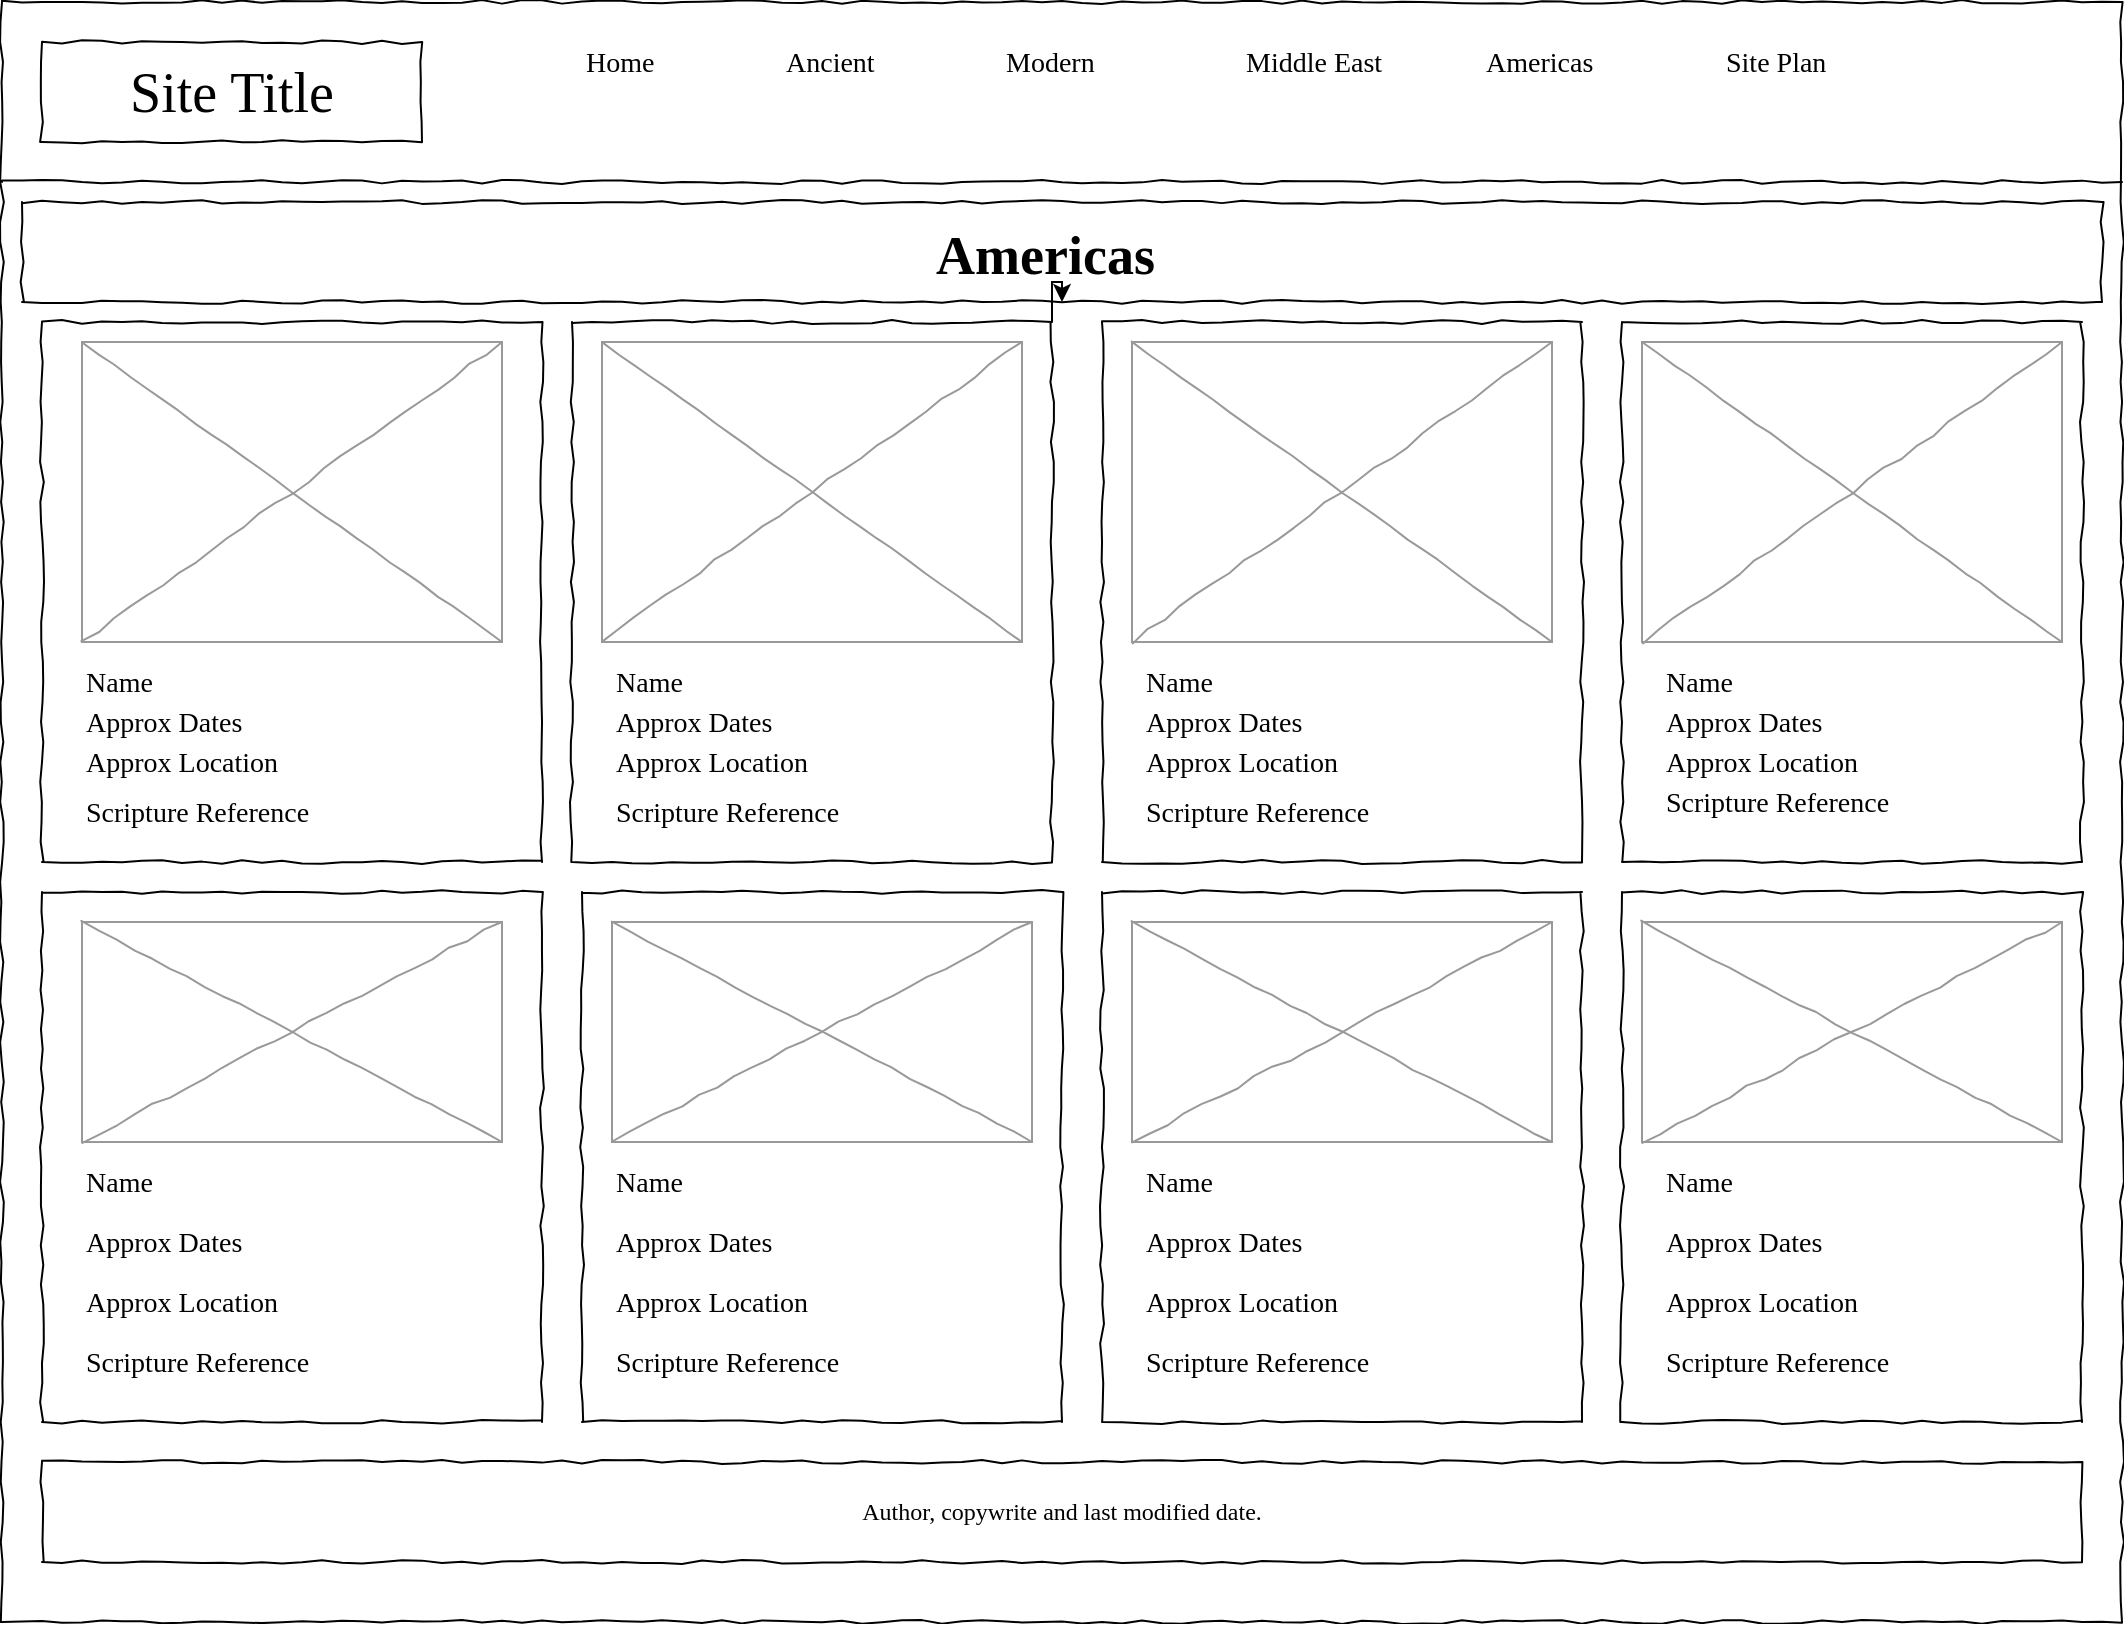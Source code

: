 <mxfile version="28.2.5">
  <diagram name="Page-1" id="03018318-947c-dd8e-b7a3-06fadd420f32">
    <mxGraphModel dx="1524" dy="1447" grid="1" gridSize="10" guides="1" tooltips="1" connect="1" arrows="1" fold="1" page="1" pageScale="1" pageWidth="1100" pageHeight="850" background="none" math="0" shadow="0">
      <root>
        <mxCell id="0" />
        <mxCell id="1" parent="0" />
        <mxCell id="677b7b8949515195-1" value="" style="whiteSpace=wrap;html=1;rounded=0;shadow=0;labelBackgroundColor=none;strokeColor=#000000;strokeWidth=1;fillColor=none;fontFamily=Verdana;fontSize=12;fontColor=#000000;align=center;comic=1;" parent="1" vertex="1">
          <mxGeometry x="20" y="20" width="1060" height="810" as="geometry" />
        </mxCell>
        <mxCell id="c-4HWmeBEpHvSTG7TaHF-5" value="" style="whiteSpace=wrap;html=1;rounded=0;shadow=0;labelBackgroundColor=none;strokeWidth=1;fillColor=none;fontFamily=Verdana;fontSize=12;align=center;comic=1;" parent="1" vertex="1">
          <mxGeometry x="40" y="180" width="250" height="270" as="geometry" />
        </mxCell>
        <mxCell id="677b7b8949515195-2" value="Site Title" style="whiteSpace=wrap;html=1;rounded=0;shadow=0;labelBackgroundColor=none;strokeWidth=1;fontFamily=Verdana;fontSize=28;align=center;comic=1;" parent="1" vertex="1">
          <mxGeometry x="40" y="40" width="190" height="50" as="geometry" />
        </mxCell>
        <mxCell id="677b7b8949515195-4" value="Home" style="text;html=1;points=[];align=left;verticalAlign=top;spacingTop=-4;fontSize=14;fontFamily=Verdana" parent="1" vertex="1">
          <mxGeometry x="310" y="40" width="60" height="20" as="geometry" />
        </mxCell>
        <mxCell id="677b7b8949515195-5" value="Ancient" style="text;html=1;points=[];align=left;verticalAlign=top;spacingTop=-4;fontSize=14;fontFamily=Verdana" parent="1" vertex="1">
          <mxGeometry x="410" y="40" width="60" height="20" as="geometry" />
        </mxCell>
        <mxCell id="677b7b8949515195-6" value="Modern" style="text;html=1;points=[];align=left;verticalAlign=top;spacingTop=-4;fontSize=14;fontFamily=Verdana" parent="1" vertex="1">
          <mxGeometry x="520" y="40" width="60" height="20" as="geometry" />
        </mxCell>
        <mxCell id="677b7b8949515195-7" value="Middle East" style="text;html=1;points=[];align=left;verticalAlign=top;spacingTop=-4;fontSize=14;fontFamily=Verdana" parent="1" vertex="1">
          <mxGeometry x="640" y="40" width="60" height="20" as="geometry" />
        </mxCell>
        <mxCell id="677b7b8949515195-9" value="" style="line;strokeWidth=1;html=1;rounded=0;shadow=0;labelBackgroundColor=none;fillColor=none;fontFamily=Verdana;fontSize=14;fontColor=#000000;align=center;comic=1;" parent="1" vertex="1">
          <mxGeometry x="20" y="70" width="1060" height="80" as="geometry" />
        </mxCell>
        <mxCell id="677b7b8949515195-10" value="" style="whiteSpace=wrap;html=1;rounded=0;shadow=0;labelBackgroundColor=none;strokeWidth=1;fillColor=none;fontFamily=Verdana;fontSize=12;align=center;comic=1;" parent="1" vertex="1">
          <mxGeometry x="30" y="120" width="1040" height="50" as="geometry" />
        </mxCell>
        <mxCell id="677b7b8949515195-11" value="Americas" style="text;html=1;points=[];align=left;verticalAlign=top;spacingTop=-4;fontSize=27;fontFamily=Verdana;fontStyle=1" parent="1" vertex="1">
          <mxGeometry x="485" y="127.5" width="100" height="35" as="geometry" />
        </mxCell>
        <mxCell id="677b7b8949515195-16" value="" style="verticalLabelPosition=bottom;shadow=0;dashed=0;align=center;html=1;verticalAlign=top;strokeWidth=1;shape=mxgraph.mockup.graphics.simpleIcon;strokeColor=#999999;rounded=0;labelBackgroundColor=none;fontFamily=Verdana;fontSize=14;fontColor=#000000;comic=1;" parent="1" vertex="1">
          <mxGeometry x="60" y="190" width="210" height="150" as="geometry" />
        </mxCell>
        <mxCell id="CO7JuL2mdZ24rX1aL2eG-1" style="edgeStyle=orthogonalEdgeStyle;rounded=0;orthogonalLoop=1;jettySize=auto;html=1;exitX=1;exitY=0;exitDx=0;exitDy=0;" edge="1" parent="1" source="677b7b8949515195-25" target="677b7b8949515195-10">
          <mxGeometry relative="1" as="geometry" />
        </mxCell>
        <mxCell id="677b7b8949515195-25" value="" style="whiteSpace=wrap;html=1;rounded=0;shadow=0;labelBackgroundColor=none;strokeWidth=1;fillColor=none;fontFamily=Verdana;fontSize=12;align=center;comic=1;" parent="1" vertex="1">
          <mxGeometry x="305" y="180" width="240" height="270" as="geometry" />
        </mxCell>
        <mxCell id="677b7b8949515195-44" value="Name" style="text;html=1;points=[];align=left;verticalAlign=top;spacingTop=-4;fontSize=14;fontFamily=Verdana" parent="1" vertex="1">
          <mxGeometry x="60" y="350" width="170" height="20" as="geometry" />
        </mxCell>
        <mxCell id="677b7b8949515195-45" value="Approx Dates" style="text;html=1;points=[];align=left;verticalAlign=top;spacingTop=-4;fontSize=14;fontFamily=Verdana" parent="1" vertex="1">
          <mxGeometry x="60" y="370" width="170" height="20" as="geometry" />
        </mxCell>
        <mxCell id="677b7b8949515195-48" value="Approx Location" style="text;html=1;points=[];align=left;verticalAlign=top;spacingTop=-4;fontSize=14;fontFamily=Verdana" parent="1" vertex="1">
          <mxGeometry x="60" y="390" width="170" height="20" as="geometry" />
        </mxCell>
        <mxCell id="677b7b8949515195-49" value="Scripture Reference" style="text;html=1;points=[];align=left;verticalAlign=top;spacingTop=-4;fontSize=14;fontFamily=Verdana" parent="1" vertex="1">
          <mxGeometry x="60" y="415" width="170" height="20" as="geometry" />
        </mxCell>
        <mxCell id="c-4HWmeBEpHvSTG7TaHF-1" value="Americas" style="text;html=1;points=[];align=left;verticalAlign=top;spacingTop=-4;fontSize=14;fontFamily=Verdana" parent="1" vertex="1">
          <mxGeometry x="760" y="40" width="60" height="20" as="geometry" />
        </mxCell>
        <mxCell id="c-4HWmeBEpHvSTG7TaHF-2" value="Site Plan" style="text;html=1;points=[];align=left;verticalAlign=top;spacingTop=-4;fontSize=14;fontFamily=Verdana" parent="1" vertex="1">
          <mxGeometry x="880" y="40" width="60" height="20" as="geometry" />
        </mxCell>
        <mxCell id="c-4HWmeBEpHvSTG7TaHF-9" value="" style="whiteSpace=wrap;html=1;rounded=0;shadow=0;labelBackgroundColor=none;strokeWidth=1;fillColor=none;fontFamily=Verdana;fontSize=12;align=center;comic=1;" parent="1" vertex="1">
          <mxGeometry x="570" y="180" width="240" height="270" as="geometry" />
        </mxCell>
        <mxCell id="c-4HWmeBEpHvSTG7TaHF-10" value="" style="whiteSpace=wrap;html=1;rounded=0;shadow=0;labelBackgroundColor=none;strokeWidth=1;fillColor=none;fontFamily=Verdana;fontSize=12;align=center;comic=1;" parent="1" vertex="1">
          <mxGeometry x="830" y="180" width="230" height="270" as="geometry" />
        </mxCell>
        <mxCell id="c-4HWmeBEpHvSTG7TaHF-11" value="" style="verticalLabelPosition=bottom;shadow=0;dashed=0;align=center;html=1;verticalAlign=top;strokeWidth=1;shape=mxgraph.mockup.graphics.simpleIcon;strokeColor=#999999;rounded=0;labelBackgroundColor=none;fontFamily=Verdana;fontSize=14;fontColor=#000000;comic=1;" parent="1" vertex="1">
          <mxGeometry x="320" y="190" width="210" height="150" as="geometry" />
        </mxCell>
        <mxCell id="c-4HWmeBEpHvSTG7TaHF-12" value="" style="verticalLabelPosition=bottom;shadow=0;dashed=0;align=center;html=1;verticalAlign=top;strokeWidth=1;shape=mxgraph.mockup.graphics.simpleIcon;strokeColor=#999999;rounded=0;labelBackgroundColor=none;fontFamily=Verdana;fontSize=14;fontColor=#000000;comic=1;" parent="1" vertex="1">
          <mxGeometry x="585" y="190" width="210" height="150" as="geometry" />
        </mxCell>
        <mxCell id="c-4HWmeBEpHvSTG7TaHF-13" value="" style="verticalLabelPosition=bottom;shadow=0;dashed=0;align=center;html=1;verticalAlign=top;strokeWidth=1;shape=mxgraph.mockup.graphics.simpleIcon;strokeColor=#999999;rounded=0;labelBackgroundColor=none;fontFamily=Verdana;fontSize=14;fontColor=#000000;comic=1;" parent="1" vertex="1">
          <mxGeometry x="840" y="190" width="210" height="150" as="geometry" />
        </mxCell>
        <mxCell id="c-4HWmeBEpHvSTG7TaHF-14" value="Name" style="text;html=1;points=[];align=left;verticalAlign=top;spacingTop=-4;fontSize=14;fontFamily=Verdana" parent="1" vertex="1">
          <mxGeometry x="325" y="350" width="170" height="20" as="geometry" />
        </mxCell>
        <mxCell id="c-4HWmeBEpHvSTG7TaHF-15" value="Name" style="text;html=1;points=[];align=left;verticalAlign=top;spacingTop=-4;fontSize=14;fontFamily=Verdana" parent="1" vertex="1">
          <mxGeometry x="590" y="350" width="170" height="20" as="geometry" />
        </mxCell>
        <mxCell id="c-4HWmeBEpHvSTG7TaHF-16" value="Name" style="text;html=1;points=[];align=left;verticalAlign=top;spacingTop=-4;fontSize=14;fontFamily=Verdana" parent="1" vertex="1">
          <mxGeometry x="850" y="350" width="170" height="20" as="geometry" />
        </mxCell>
        <mxCell id="c-4HWmeBEpHvSTG7TaHF-17" value="Approx Dates" style="text;html=1;points=[];align=left;verticalAlign=top;spacingTop=-4;fontSize=14;fontFamily=Verdana" parent="1" vertex="1">
          <mxGeometry x="325" y="370" width="170" height="20" as="geometry" />
        </mxCell>
        <mxCell id="c-4HWmeBEpHvSTG7TaHF-18" value="Approx Dates" style="text;html=1;points=[];align=left;verticalAlign=top;spacingTop=-4;fontSize=14;fontFamily=Verdana" parent="1" vertex="1">
          <mxGeometry x="590" y="370" width="170" height="20" as="geometry" />
        </mxCell>
        <mxCell id="c-4HWmeBEpHvSTG7TaHF-19" value="Approx Dates" style="text;html=1;points=[];align=left;verticalAlign=top;spacingTop=-4;fontSize=14;fontFamily=Verdana" parent="1" vertex="1">
          <mxGeometry x="850" y="370" width="170" height="20" as="geometry" />
        </mxCell>
        <mxCell id="c-4HWmeBEpHvSTG7TaHF-21" value="Approx Location" style="text;html=1;points=[];align=left;verticalAlign=top;spacingTop=-4;fontSize=14;fontFamily=Verdana" parent="1" vertex="1">
          <mxGeometry x="325" y="390" width="170" height="20" as="geometry" />
        </mxCell>
        <mxCell id="c-4HWmeBEpHvSTG7TaHF-22" value="Approx Location" style="text;html=1;points=[];align=left;verticalAlign=top;spacingTop=-4;fontSize=14;fontFamily=Verdana" parent="1" vertex="1">
          <mxGeometry x="590" y="390" width="170" height="20" as="geometry" />
        </mxCell>
        <mxCell id="c-4HWmeBEpHvSTG7TaHF-23" value="Approx Location" style="text;html=1;points=[];align=left;verticalAlign=top;spacingTop=-4;fontSize=14;fontFamily=Verdana" parent="1" vertex="1">
          <mxGeometry x="850" y="390" width="170" height="20" as="geometry" />
        </mxCell>
        <mxCell id="c-4HWmeBEpHvSTG7TaHF-24" value="Scripture Reference" style="text;html=1;points=[];align=left;verticalAlign=top;spacingTop=-4;fontSize=14;fontFamily=Verdana" parent="1" vertex="1">
          <mxGeometry x="325" y="415" width="170" height="30" as="geometry" />
        </mxCell>
        <mxCell id="c-4HWmeBEpHvSTG7TaHF-25" value="Scripture Reference" style="text;html=1;points=[];align=left;verticalAlign=top;spacingTop=-4;fontSize=14;fontFamily=Verdana" parent="1" vertex="1">
          <mxGeometry x="590" y="415" width="170" height="20" as="geometry" />
        </mxCell>
        <mxCell id="c-4HWmeBEpHvSTG7TaHF-26" value="Scripture Reference" style="text;html=1;points=[];align=left;verticalAlign=top;spacingTop=-4;fontSize=14;fontFamily=Verdana" parent="1" vertex="1">
          <mxGeometry x="850" y="410" width="170" height="20" as="geometry" />
        </mxCell>
        <mxCell id="c-4HWmeBEpHvSTG7TaHF-27" value="" style="whiteSpace=wrap;html=1;rounded=0;shadow=0;labelBackgroundColor=none;strokeWidth=1;fillColor=none;fontFamily=Verdana;fontSize=12;align=center;comic=1;" parent="1" vertex="1">
          <mxGeometry x="40" y="465" width="250" height="265" as="geometry" />
        </mxCell>
        <mxCell id="c-4HWmeBEpHvSTG7TaHF-28" value="" style="whiteSpace=wrap;html=1;rounded=0;shadow=0;labelBackgroundColor=none;strokeWidth=1;fillColor=none;fontFamily=Verdana;fontSize=12;align=center;comic=1;" parent="1" vertex="1">
          <mxGeometry x="310" y="465" width="240" height="265" as="geometry" />
        </mxCell>
        <mxCell id="c-4HWmeBEpHvSTG7TaHF-29" value="" style="whiteSpace=wrap;html=1;rounded=0;shadow=0;labelBackgroundColor=none;strokeWidth=1;fillColor=none;fontFamily=Verdana;fontSize=12;align=center;comic=1;" parent="1" vertex="1">
          <mxGeometry x="570" y="465" width="240" height="265" as="geometry" />
        </mxCell>
        <mxCell id="c-4HWmeBEpHvSTG7TaHF-30" value="" style="whiteSpace=wrap;html=1;rounded=0;shadow=0;labelBackgroundColor=none;strokeWidth=1;fillColor=none;fontFamily=Verdana;fontSize=12;align=center;comic=1;" parent="1" vertex="1">
          <mxGeometry x="830" y="465" width="230" height="265" as="geometry" />
        </mxCell>
        <mxCell id="c-4HWmeBEpHvSTG7TaHF-31" value="" style="verticalLabelPosition=bottom;shadow=0;dashed=0;align=center;html=1;verticalAlign=top;strokeWidth=1;shape=mxgraph.mockup.graphics.simpleIcon;strokeColor=#999999;rounded=0;labelBackgroundColor=none;fontFamily=Verdana;fontSize=14;fontColor=#000000;comic=1;" parent="1" vertex="1">
          <mxGeometry x="60" y="480" width="210" height="110" as="geometry" />
        </mxCell>
        <mxCell id="c-4HWmeBEpHvSTG7TaHF-32" value="" style="verticalLabelPosition=bottom;shadow=0;dashed=0;align=center;html=1;verticalAlign=top;strokeWidth=1;shape=mxgraph.mockup.graphics.simpleIcon;strokeColor=#999999;rounded=0;labelBackgroundColor=none;fontFamily=Verdana;fontSize=14;fontColor=#000000;comic=1;" parent="1" vertex="1">
          <mxGeometry x="325" y="480" width="210" height="110" as="geometry" />
        </mxCell>
        <mxCell id="c-4HWmeBEpHvSTG7TaHF-33" value="" style="verticalLabelPosition=bottom;shadow=0;dashed=0;align=center;html=1;verticalAlign=top;strokeWidth=1;shape=mxgraph.mockup.graphics.simpleIcon;strokeColor=#999999;rounded=0;labelBackgroundColor=none;fontFamily=Verdana;fontSize=14;fontColor=#000000;comic=1;" parent="1" vertex="1">
          <mxGeometry x="585" y="480" width="210" height="110" as="geometry" />
        </mxCell>
        <mxCell id="c-4HWmeBEpHvSTG7TaHF-34" value="" style="verticalLabelPosition=bottom;shadow=0;dashed=0;align=center;html=1;verticalAlign=top;strokeWidth=1;shape=mxgraph.mockup.graphics.simpleIcon;strokeColor=#999999;rounded=0;labelBackgroundColor=none;fontFamily=Verdana;fontSize=14;fontColor=#000000;comic=1;" parent="1" vertex="1">
          <mxGeometry x="840" y="480" width="210" height="110" as="geometry" />
        </mxCell>
        <mxCell id="c-4HWmeBEpHvSTG7TaHF-35" value="Name" style="text;html=1;points=[];align=left;verticalAlign=top;spacingTop=-4;fontSize=14;fontFamily=Verdana" parent="1" vertex="1">
          <mxGeometry x="60" y="600" width="170" height="20" as="geometry" />
        </mxCell>
        <mxCell id="c-4HWmeBEpHvSTG7TaHF-36" value="Name" style="text;html=1;points=[];align=left;verticalAlign=top;spacingTop=-4;fontSize=14;fontFamily=Verdana" parent="1" vertex="1">
          <mxGeometry x="325" y="600" width="170" height="20" as="geometry" />
        </mxCell>
        <mxCell id="c-4HWmeBEpHvSTG7TaHF-37" value="Name" style="text;html=1;points=[];align=left;verticalAlign=top;spacingTop=-4;fontSize=14;fontFamily=Verdana" parent="1" vertex="1">
          <mxGeometry x="590" y="600" width="170" height="20" as="geometry" />
        </mxCell>
        <mxCell id="c-4HWmeBEpHvSTG7TaHF-38" value="Name" style="text;html=1;points=[];align=left;verticalAlign=top;spacingTop=-4;fontSize=14;fontFamily=Verdana" parent="1" vertex="1">
          <mxGeometry x="850" y="600" width="170" height="20" as="geometry" />
        </mxCell>
        <mxCell id="c-4HWmeBEpHvSTG7TaHF-39" value="Approx Dates" style="text;html=1;points=[];align=left;verticalAlign=top;spacingTop=-4;fontSize=14;fontFamily=Verdana" parent="1" vertex="1">
          <mxGeometry x="60" y="630" width="170" height="20" as="geometry" />
        </mxCell>
        <mxCell id="c-4HWmeBEpHvSTG7TaHF-40" value="Approx Dates" style="text;html=1;points=[];align=left;verticalAlign=top;spacingTop=-4;fontSize=14;fontFamily=Verdana" parent="1" vertex="1">
          <mxGeometry x="325" y="630" width="170" height="20" as="geometry" />
        </mxCell>
        <mxCell id="c-4HWmeBEpHvSTG7TaHF-41" value="Approx Dates" style="text;html=1;points=[];align=left;verticalAlign=top;spacingTop=-4;fontSize=14;fontFamily=Verdana" parent="1" vertex="1">
          <mxGeometry x="590" y="630" width="170" height="20" as="geometry" />
        </mxCell>
        <mxCell id="c-4HWmeBEpHvSTG7TaHF-42" value="Approx Dates" style="text;html=1;points=[];align=left;verticalAlign=top;spacingTop=-4;fontSize=14;fontFamily=Verdana" parent="1" vertex="1">
          <mxGeometry x="850" y="630" width="170" height="20" as="geometry" />
        </mxCell>
        <mxCell id="c-4HWmeBEpHvSTG7TaHF-43" value="Approx Location" style="text;html=1;points=[];align=left;verticalAlign=top;spacingTop=-4;fontSize=14;fontFamily=Verdana" parent="1" vertex="1">
          <mxGeometry x="60" y="660" width="170" height="20" as="geometry" />
        </mxCell>
        <mxCell id="c-4HWmeBEpHvSTG7TaHF-44" value="Approx Location" style="text;html=1;points=[];align=left;verticalAlign=top;spacingTop=-4;fontSize=14;fontFamily=Verdana" parent="1" vertex="1">
          <mxGeometry x="325" y="660" width="170" height="20" as="geometry" />
        </mxCell>
        <mxCell id="c-4HWmeBEpHvSTG7TaHF-45" value="Approx Location" style="text;html=1;points=[];align=left;verticalAlign=top;spacingTop=-4;fontSize=14;fontFamily=Verdana" parent="1" vertex="1">
          <mxGeometry x="590" y="660" width="170" height="20" as="geometry" />
        </mxCell>
        <mxCell id="c-4HWmeBEpHvSTG7TaHF-46" value="Approx Location" style="text;html=1;points=[];align=left;verticalAlign=top;spacingTop=-4;fontSize=14;fontFamily=Verdana" parent="1" vertex="1">
          <mxGeometry x="850" y="660" width="170" height="20" as="geometry" />
        </mxCell>
        <mxCell id="c-4HWmeBEpHvSTG7TaHF-48" value="Scripture Reference" style="text;html=1;points=[];align=left;verticalAlign=top;spacingTop=-4;fontSize=14;fontFamily=Verdana" parent="1" vertex="1">
          <mxGeometry x="60" y="690" width="170" height="20" as="geometry" />
        </mxCell>
        <mxCell id="c-4HWmeBEpHvSTG7TaHF-49" value="Scripture Reference" style="text;html=1;points=[];align=left;verticalAlign=top;spacingTop=-4;fontSize=14;fontFamily=Verdana" parent="1" vertex="1">
          <mxGeometry x="325" y="690" width="170" height="20" as="geometry" />
        </mxCell>
        <mxCell id="c-4HWmeBEpHvSTG7TaHF-50" value="Scripture Reference" style="text;html=1;points=[];align=left;verticalAlign=top;spacingTop=-4;fontSize=14;fontFamily=Verdana" parent="1" vertex="1">
          <mxGeometry x="590" y="690" width="170" height="20" as="geometry" />
        </mxCell>
        <mxCell id="c-4HWmeBEpHvSTG7TaHF-51" value="Scripture Reference" style="text;html=1;points=[];align=left;verticalAlign=top;spacingTop=-4;fontSize=14;fontFamily=Verdana" parent="1" vertex="1">
          <mxGeometry x="850" y="690" width="170" height="20" as="geometry" />
        </mxCell>
        <mxCell id="CO7JuL2mdZ24rX1aL2eG-3" value="Author, copywrite and last modified date." style="whiteSpace=wrap;html=1;rounded=0;shadow=0;labelBackgroundColor=none;strokeWidth=1;fillColor=none;fontFamily=Verdana;fontSize=12;align=center;comic=1;" vertex="1" parent="1">
          <mxGeometry x="40" y="750" width="1020" height="50" as="geometry" />
        </mxCell>
      </root>
    </mxGraphModel>
  </diagram>
</mxfile>

